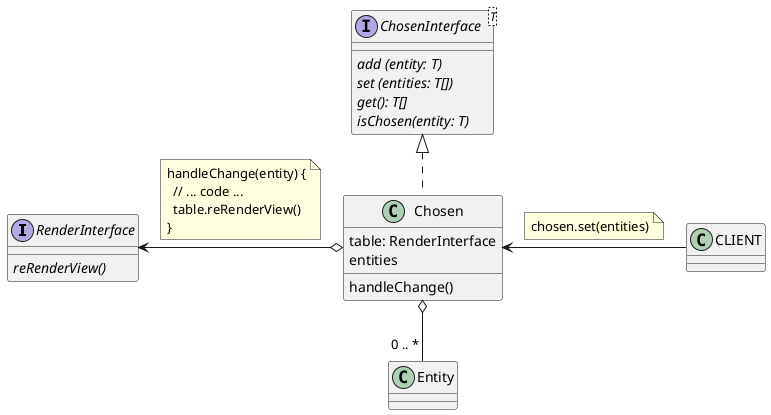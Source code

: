 @startuml

interface RenderInterface {
  {abstract} reRenderView()
}
interface ChosenInterface <T> {
  {abstract} add (entity: T)
  {abstract} set (entities: T[])
  {abstract} get(): T[]
  {abstract} isChosen(entity: T)
}
class Chosen {
    table: RenderInterface
    entities
    handleChange()
}
ChosenInterface <|.. Chosen

RenderInterface <-o  Chosen
note left on link
handleChange(entity) {
  // ... code ...
  table.reRenderView()
}
end note

Chosen <-  CLIENT
note left on link
chosen.set(entities)
end note
Chosen o-- "0 .. *" Entity
@enduml
